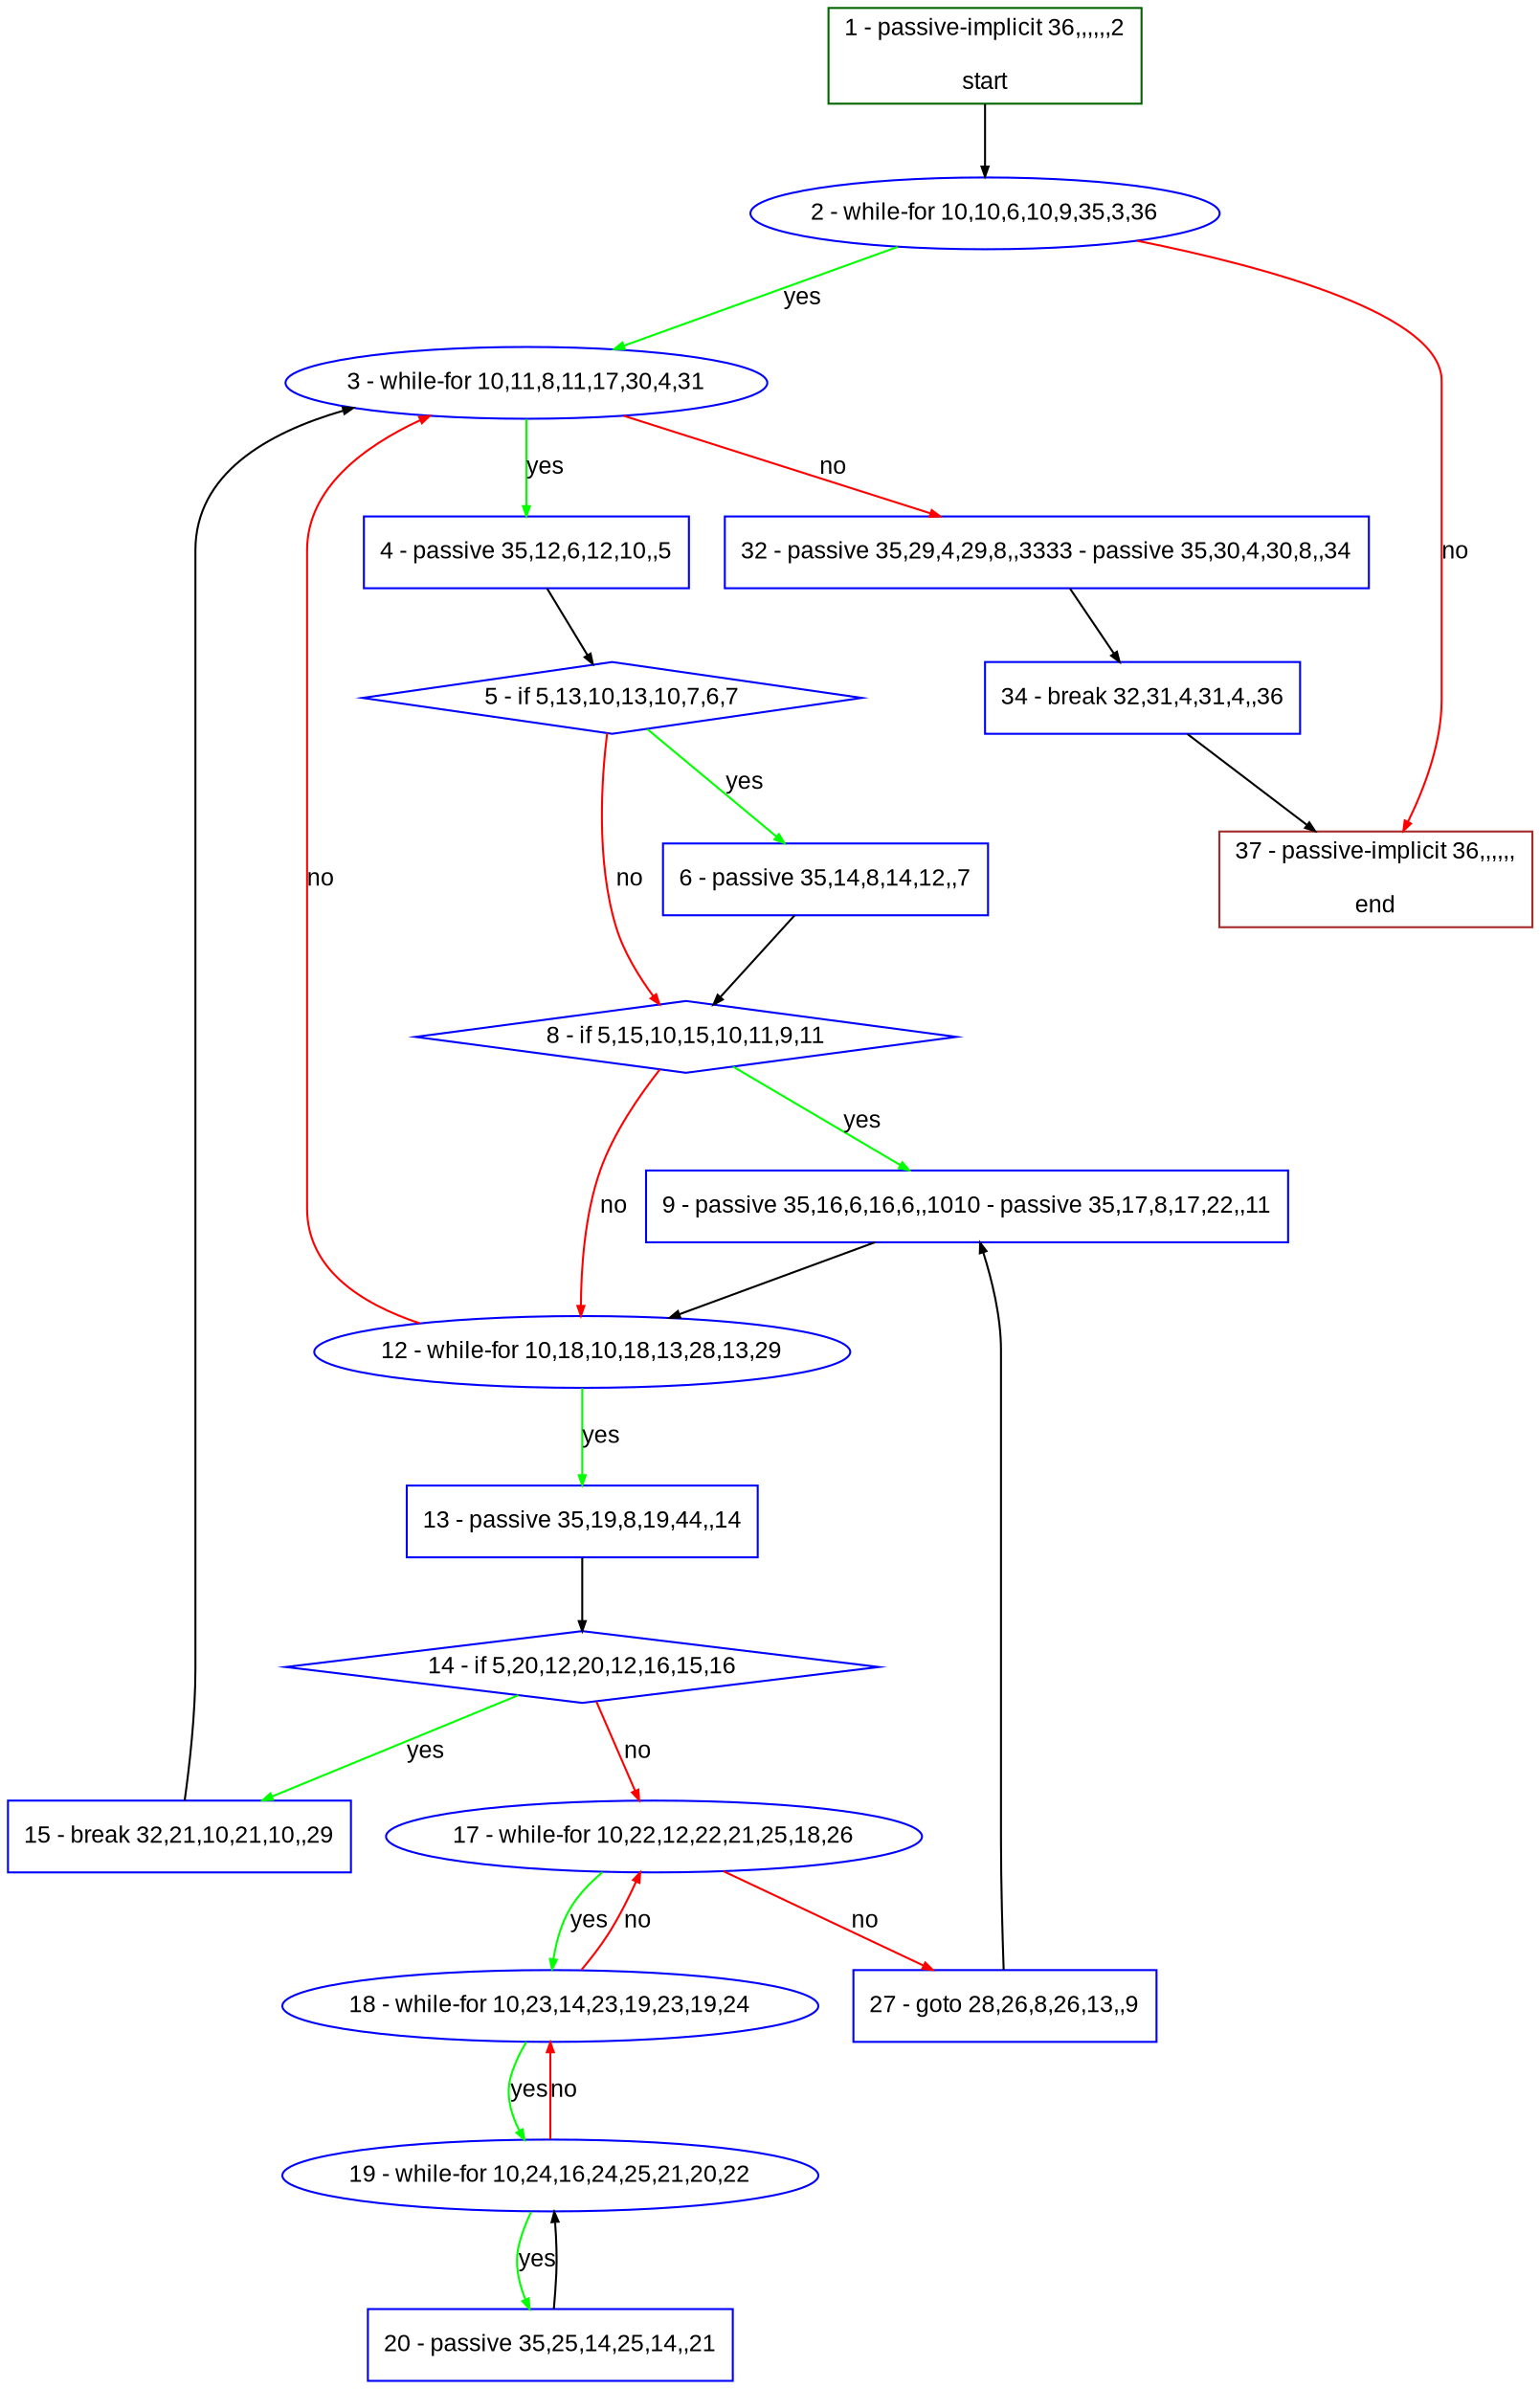 digraph "" {
  graph [bgcolor="white", fillcolor="#FFFFCC", pack="true", packmode="clust", fontname="Arial", label="", fontsize="12", compound="true", style="rounded,filled"];
  node [node_initialized="no", fillcolor="white", fontname="Arial", label="", color="grey", fontsize="12", fixedsize="false", compound="true", shape="rectangle", style="filled"];
  edge [arrowtail="none", lhead="", fontcolor="black", fontname="Arial", label="", color="black", fontsize="12", arrowhead="normal", arrowsize="0.5", compound="true", ltail="", dir="forward"];
  __N1 [fillcolor="#ffffff", label="2 - while-for 10,10,6,10,9,35,3,36", color="#0000ff", shape="oval", style="filled"];
  __N2 [fillcolor="#ffffff", label="1 - passive-implicit 36,,,,,,2\n\nstart", color="#006400", shape="box", style="filled"];
  __N3 [fillcolor="#ffffff", label="3 - while-for 10,11,8,11,17,30,4,31", color="#0000ff", shape="oval", style="filled"];
  __N4 [fillcolor="#ffffff", label="37 - passive-implicit 36,,,,,,\n\nend", color="#a52a2a", shape="box", style="filled"];
  __N5 [fillcolor="#ffffff", label="4 - passive 35,12,6,12,10,,5", color="#0000ff", shape="box", style="filled"];
  __N6 [fillcolor="#ffffff", label="32 - passive 35,29,4,29,8,,3333 - passive 35,30,4,30,8,,34", color="#0000ff", shape="box", style="filled"];
  __N7 [fillcolor="#ffffff", label="5 - if 5,13,10,13,10,7,6,7", color="#0000ff", shape="diamond", style="filled"];
  __N8 [fillcolor="#ffffff", label="6 - passive 35,14,8,14,12,,7", color="#0000ff", shape="box", style="filled"];
  __N9 [fillcolor="#ffffff", label="8 - if 5,15,10,15,10,11,9,11", color="#0000ff", shape="diamond", style="filled"];
  __N10 [fillcolor="#ffffff", label="9 - passive 35,16,6,16,6,,1010 - passive 35,17,8,17,22,,11", color="#0000ff", shape="box", style="filled"];
  __N11 [fillcolor="#ffffff", label="12 - while-for 10,18,10,18,13,28,13,29", color="#0000ff", shape="oval", style="filled"];
  __N12 [fillcolor="#ffffff", label="13 - passive 35,19,8,19,44,,14", color="#0000ff", shape="box", style="filled"];
  __N13 [fillcolor="#ffffff", label="14 - if 5,20,12,20,12,16,15,16", color="#0000ff", shape="diamond", style="filled"];
  __N14 [fillcolor="#ffffff", label="15 - break 32,21,10,21,10,,29", color="#0000ff", shape="box", style="filled"];
  __N15 [fillcolor="#ffffff", label="17 - while-for 10,22,12,22,21,25,18,26", color="#0000ff", shape="oval", style="filled"];
  __N16 [fillcolor="#ffffff", label="18 - while-for 10,23,14,23,19,23,19,24", color="#0000ff", shape="oval", style="filled"];
  __N17 [fillcolor="#ffffff", label="27 - goto 28,26,8,26,13,,9", color="#0000ff", shape="box", style="filled"];
  __N18 [fillcolor="#ffffff", label="19 - while-for 10,24,16,24,25,21,20,22", color="#0000ff", shape="oval", style="filled"];
  __N19 [fillcolor="#ffffff", label="20 - passive 35,25,14,25,14,,21", color="#0000ff", shape="box", style="filled"];
  __N20 [fillcolor="#ffffff", label="34 - break 32,31,4,31,4,,36", color="#0000ff", shape="box", style="filled"];
  __N2 -> __N1 [arrowtail="none", color="#000000", label="", arrowhead="normal", dir="forward"];
  __N1 -> __N3 [arrowtail="none", color="#00ff00", label="yes", arrowhead="normal", dir="forward"];
  __N1 -> __N4 [arrowtail="none", color="#ff0000", label="no", arrowhead="normal", dir="forward"];
  __N3 -> __N5 [arrowtail="none", color="#00ff00", label="yes", arrowhead="normal", dir="forward"];
  __N3 -> __N6 [arrowtail="none", color="#ff0000", label="no", arrowhead="normal", dir="forward"];
  __N5 -> __N7 [arrowtail="none", color="#000000", label="", arrowhead="normal", dir="forward"];
  __N7 -> __N8 [arrowtail="none", color="#00ff00", label="yes", arrowhead="normal", dir="forward"];
  __N7 -> __N9 [arrowtail="none", color="#ff0000", label="no", arrowhead="normal", dir="forward"];
  __N8 -> __N9 [arrowtail="none", color="#000000", label="", arrowhead="normal", dir="forward"];
  __N9 -> __N10 [arrowtail="none", color="#00ff00", label="yes", arrowhead="normal", dir="forward"];
  __N9 -> __N11 [arrowtail="none", color="#ff0000", label="no", arrowhead="normal", dir="forward"];
  __N10 -> __N11 [arrowtail="none", color="#000000", label="", arrowhead="normal", dir="forward"];
  __N11 -> __N3 [arrowtail="none", color="#ff0000", label="no", arrowhead="normal", dir="forward"];
  __N11 -> __N12 [arrowtail="none", color="#00ff00", label="yes", arrowhead="normal", dir="forward"];
  __N12 -> __N13 [arrowtail="none", color="#000000", label="", arrowhead="normal", dir="forward"];
  __N13 -> __N14 [arrowtail="none", color="#00ff00", label="yes", arrowhead="normal", dir="forward"];
  __N13 -> __N15 [arrowtail="none", color="#ff0000", label="no", arrowhead="normal", dir="forward"];
  __N14 -> __N3 [arrowtail="none", color="#000000", label="", arrowhead="normal", dir="forward"];
  __N15 -> __N16 [arrowtail="none", color="#00ff00", label="yes", arrowhead="normal", dir="forward"];
  __N16 -> __N15 [arrowtail="none", color="#ff0000", label="no", arrowhead="normal", dir="forward"];
  __N15 -> __N17 [arrowtail="none", color="#ff0000", label="no", arrowhead="normal", dir="forward"];
  __N16 -> __N18 [arrowtail="none", color="#00ff00", label="yes", arrowhead="normal", dir="forward"];
  __N18 -> __N16 [arrowtail="none", color="#ff0000", label="no", arrowhead="normal", dir="forward"];
  __N18 -> __N19 [arrowtail="none", color="#00ff00", label="yes", arrowhead="normal", dir="forward"];
  __N19 -> __N18 [arrowtail="none", color="#000000", label="", arrowhead="normal", dir="forward"];
  __N17 -> __N10 [arrowtail="none", color="#000000", label="", arrowhead="normal", dir="forward"];
  __N6 -> __N20 [arrowtail="none", color="#000000", label="", arrowhead="normal", dir="forward"];
  __N20 -> __N4 [arrowtail="none", color="#000000", label="", arrowhead="normal", dir="forward"];
}
